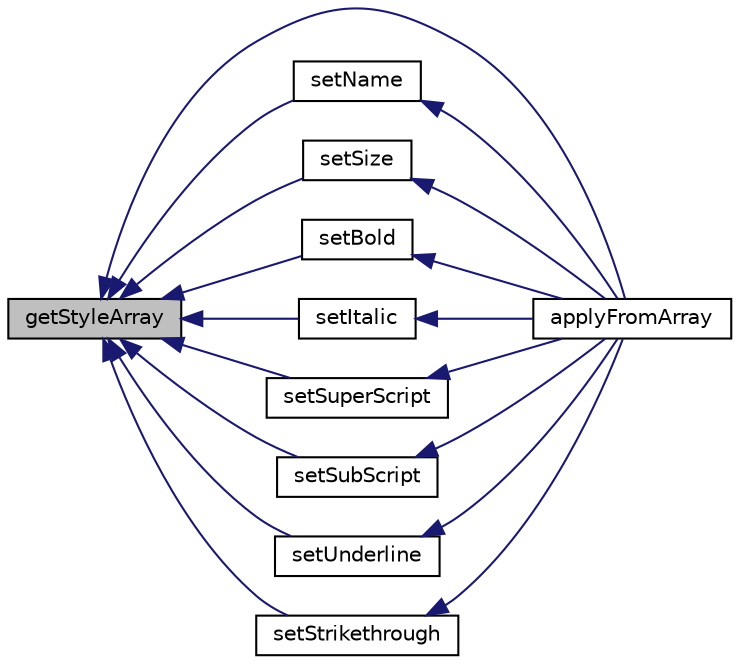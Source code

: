 digraph "getStyleArray"
{
  edge [fontname="Helvetica",fontsize="10",labelfontname="Helvetica",labelfontsize="10"];
  node [fontname="Helvetica",fontsize="10",shape=record];
  rankdir="LR";
  Node150 [label="getStyleArray",height=0.2,width=0.4,color="black", fillcolor="grey75", style="filled", fontcolor="black"];
  Node150 -> Node151 [dir="back",color="midnightblue",fontsize="10",style="solid",fontname="Helvetica"];
  Node151 [label="applyFromArray",height=0.2,width=0.4,color="black", fillcolor="white", style="filled",URL="$class_p_h_p_excel___style___font.html#adf38c8e6ab006ca15f50964882386acf"];
  Node150 -> Node152 [dir="back",color="midnightblue",fontsize="10",style="solid",fontname="Helvetica"];
  Node152 [label="setName",height=0.2,width=0.4,color="black", fillcolor="white", style="filled",URL="$class_p_h_p_excel___style___font.html#a460932b0f2807f36a072b16ad48d3f68"];
  Node152 -> Node151 [dir="back",color="midnightblue",fontsize="10",style="solid",fontname="Helvetica"];
  Node150 -> Node153 [dir="back",color="midnightblue",fontsize="10",style="solid",fontname="Helvetica"];
  Node153 [label="setSize",height=0.2,width=0.4,color="black", fillcolor="white", style="filled",URL="$class_p_h_p_excel___style___font.html#af7d20ec1920c484f055681dd18809c03"];
  Node153 -> Node151 [dir="back",color="midnightblue",fontsize="10",style="solid",fontname="Helvetica"];
  Node150 -> Node154 [dir="back",color="midnightblue",fontsize="10",style="solid",fontname="Helvetica"];
  Node154 [label="setBold",height=0.2,width=0.4,color="black", fillcolor="white", style="filled",URL="$class_p_h_p_excel___style___font.html#a34cc88047d0db4dc410b9b3739a8f6f4"];
  Node154 -> Node151 [dir="back",color="midnightblue",fontsize="10",style="solid",fontname="Helvetica"];
  Node150 -> Node155 [dir="back",color="midnightblue",fontsize="10",style="solid",fontname="Helvetica"];
  Node155 [label="setItalic",height=0.2,width=0.4,color="black", fillcolor="white", style="filled",URL="$class_p_h_p_excel___style___font.html#ad4f06bd8f88f8753b1bfebb1def01ebe"];
  Node155 -> Node151 [dir="back",color="midnightblue",fontsize="10",style="solid",fontname="Helvetica"];
  Node150 -> Node156 [dir="back",color="midnightblue",fontsize="10",style="solid",fontname="Helvetica"];
  Node156 [label="setSuperScript",height=0.2,width=0.4,color="black", fillcolor="white", style="filled",URL="$class_p_h_p_excel___style___font.html#a0c785d3a3d7728e1eee7066d1647fc59"];
  Node156 -> Node151 [dir="back",color="midnightblue",fontsize="10",style="solid",fontname="Helvetica"];
  Node150 -> Node157 [dir="back",color="midnightblue",fontsize="10",style="solid",fontname="Helvetica"];
  Node157 [label="setSubScript",height=0.2,width=0.4,color="black", fillcolor="white", style="filled",URL="$class_p_h_p_excel___style___font.html#a90b7a67cf60ac3b4e8848baee09daf68"];
  Node157 -> Node151 [dir="back",color="midnightblue",fontsize="10",style="solid",fontname="Helvetica"];
  Node150 -> Node158 [dir="back",color="midnightblue",fontsize="10",style="solid",fontname="Helvetica"];
  Node158 [label="setUnderline",height=0.2,width=0.4,color="black", fillcolor="white", style="filled",URL="$class_p_h_p_excel___style___font.html#a985ac5d8bb2b18fe324c835ed043f344"];
  Node158 -> Node151 [dir="back",color="midnightblue",fontsize="10",style="solid",fontname="Helvetica"];
  Node150 -> Node159 [dir="back",color="midnightblue",fontsize="10",style="solid",fontname="Helvetica"];
  Node159 [label="setStrikethrough",height=0.2,width=0.4,color="black", fillcolor="white", style="filled",URL="$class_p_h_p_excel___style___font.html#a0d04251585ddbc12d1bbbc5fe9760a29"];
  Node159 -> Node151 [dir="back",color="midnightblue",fontsize="10",style="solid",fontname="Helvetica"];
}
